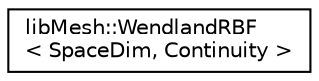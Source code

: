 digraph "类继承关系图"
{
 // INTERACTIVE_SVG=YES
  edge [fontname="Helvetica",fontsize="10",labelfontname="Helvetica",labelfontsize="10"];
  node [fontname="Helvetica",fontsize="10",shape=record];
  rankdir="LR";
  Node1 [label="libMesh::WendlandRBF\l\< SpaceDim, Continuity \>",height=0.2,width=0.4,color="black", fillcolor="white", style="filled",URL="$classlibMesh_1_1WendlandRBF.html",tooltip="Simple radial basis function. "];
}
